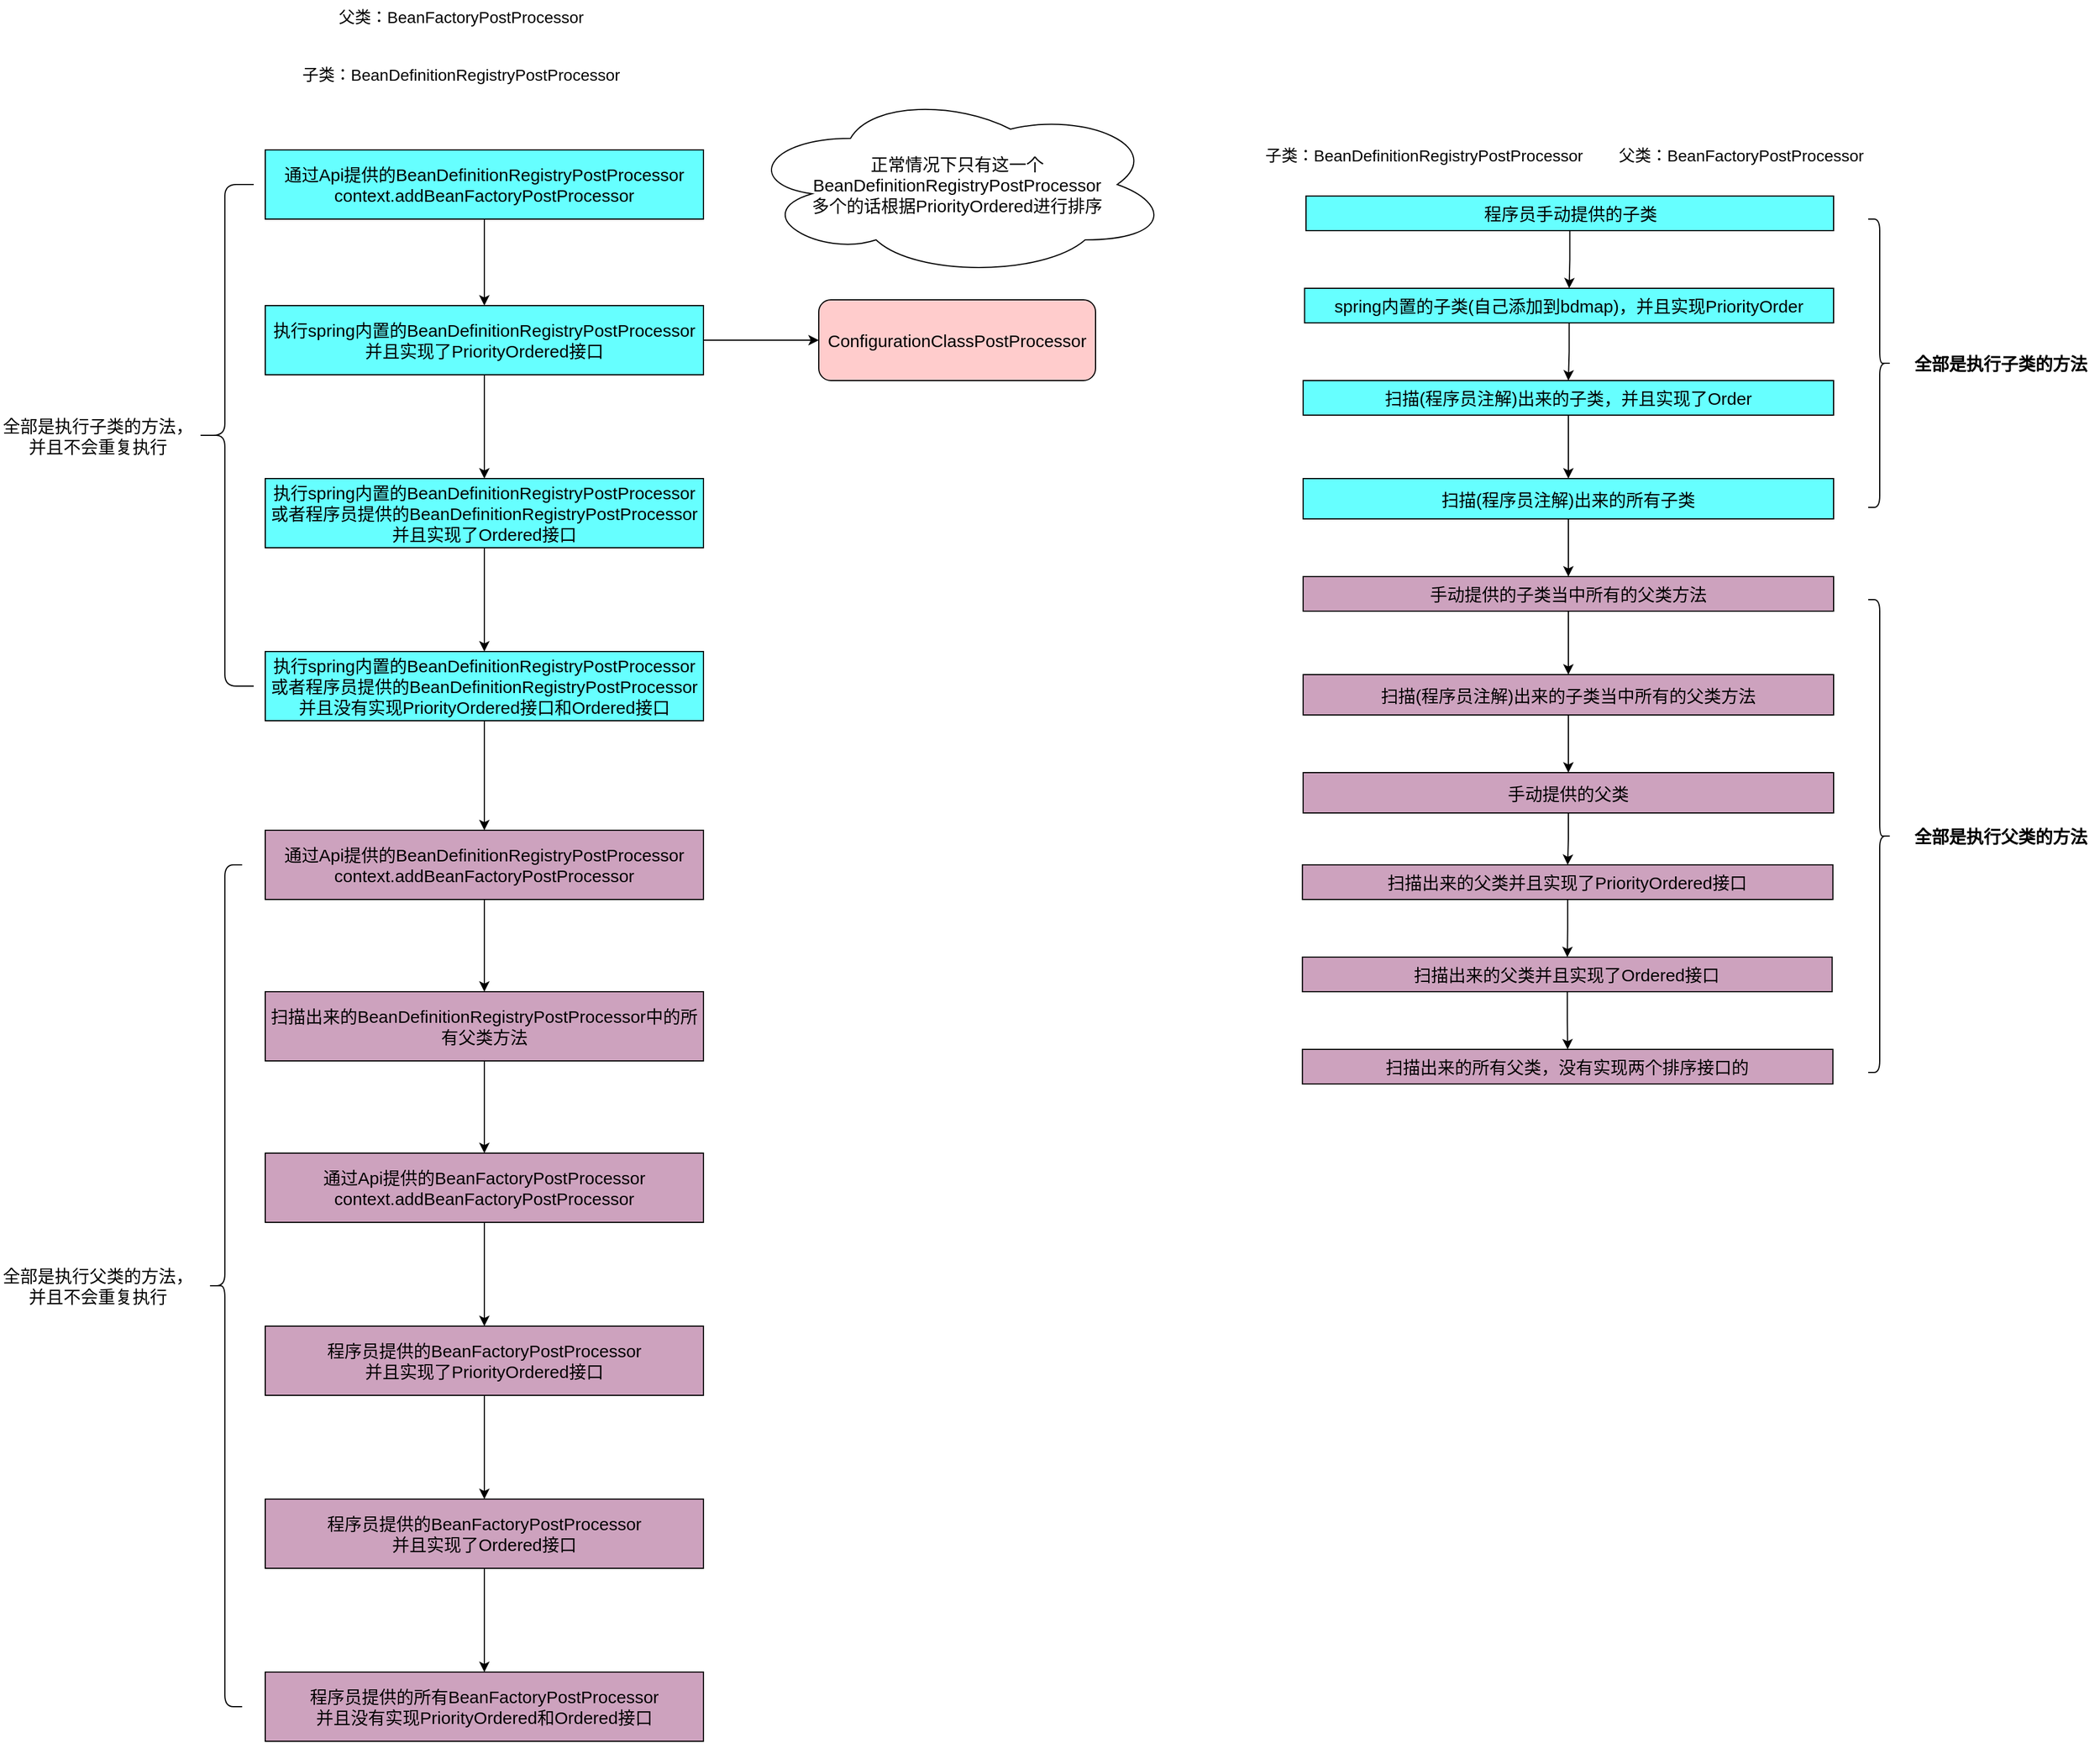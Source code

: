<mxfile version="14.1.8" type="device"><diagram id="CcYXizfOhzij6quYnytF" name="第 1 页"><mxGraphModel dx="2153" dy="1201" grid="1" gridSize="10" guides="1" tooltips="1" connect="1" arrows="1" fold="1" page="0" pageScale="1" pageWidth="827" pageHeight="1169" math="0" shadow="0"><root><mxCell id="0"/><mxCell id="1" parent="0"/><mxCell id="YpCa0uzm3ipZkmeiiKeg-3" value="" style="edgeStyle=orthogonalEdgeStyle;rounded=0;orthogonalLoop=1;jettySize=auto;html=1;" edge="1" parent="1" source="YpCa0uzm3ipZkmeiiKeg-1" target="YpCa0uzm3ipZkmeiiKeg-2"><mxGeometry relative="1" as="geometry"/></mxCell><mxCell id="YpCa0uzm3ipZkmeiiKeg-14" value="" style="edgeStyle=orthogonalEdgeStyle;rounded=0;orthogonalLoop=1;jettySize=auto;html=1;" edge="1" parent="1" source="YpCa0uzm3ipZkmeiiKeg-1" target="YpCa0uzm3ipZkmeiiKeg-6"><mxGeometry relative="1" as="geometry"/></mxCell><mxCell id="YpCa0uzm3ipZkmeiiKeg-1" value="&lt;font style=&quot;font-size: 15px&quot;&gt;执行spring内置的BeanDefinitionRegistryPostProcessor&lt;br&gt;并且实现了PriorityOrdered接口&lt;/font&gt;" style="rounded=0;whiteSpace=wrap;html=1;fillColor=#66FFFF;" vertex="1" parent="1"><mxGeometry x="80" y="205" width="380" height="60" as="geometry"/></mxCell><mxCell id="YpCa0uzm3ipZkmeiiKeg-2" value="&lt;font style=&quot;font-size: 15px&quot;&gt;ConfigurationClassPostProcessor&lt;/font&gt;" style="rounded=1;whiteSpace=wrap;html=1;fillColor=#FFCCCC;" vertex="1" parent="1"><mxGeometry x="560" y="200" width="240" height="70" as="geometry"/></mxCell><mxCell id="YpCa0uzm3ipZkmeiiKeg-9" value="" style="edgeStyle=orthogonalEdgeStyle;rounded=0;orthogonalLoop=1;jettySize=auto;html=1;" edge="1" parent="1" source="YpCa0uzm3ipZkmeiiKeg-6" target="YpCa0uzm3ipZkmeiiKeg-8"><mxGeometry relative="1" as="geometry"/></mxCell><mxCell id="YpCa0uzm3ipZkmeiiKeg-6" value="&lt;font style=&quot;font-size: 15px&quot;&gt;执行spring内置的BeanDefinitionRegistryPostProcessor&lt;br&gt;或者程序员提供的BeanDefinitionRegistryPostProcessor并且实现了Ordered接口&lt;/font&gt;" style="rounded=0;whiteSpace=wrap;html=1;fillColor=#66FFFF;" vertex="1" parent="1"><mxGeometry x="80" y="355" width="380" height="60" as="geometry"/></mxCell><mxCell id="YpCa0uzm3ipZkmeiiKeg-21" value="" style="edgeStyle=orthogonalEdgeStyle;rounded=0;orthogonalLoop=1;jettySize=auto;html=1;" edge="1" parent="1" source="YpCa0uzm3ipZkmeiiKeg-8" target="YpCa0uzm3ipZkmeiiKeg-18"><mxGeometry relative="1" as="geometry"/></mxCell><mxCell id="YpCa0uzm3ipZkmeiiKeg-8" value="&lt;font style=&quot;font-size: 15px&quot;&gt;执行spring内置的BeanDefinitionRegistryPostProcessor&lt;br&gt;或者程序员提供的BeanDefinitionRegistryPostProcessor并且没有实现PriorityOrdered接口和Ordered接口&lt;/font&gt;" style="rounded=0;whiteSpace=wrap;html=1;fillColor=#66FFFF;" vertex="1" parent="1"><mxGeometry x="80" y="505" width="380" height="60" as="geometry"/></mxCell><mxCell id="YpCa0uzm3ipZkmeiiKeg-10" value="" style="shape=curlyBracket;whiteSpace=wrap;html=1;rounded=1;fillColor=#FFCCCC;size=0.5;" vertex="1" parent="1"><mxGeometry x="20" y="100" width="50" height="435" as="geometry"/></mxCell><mxCell id="YpCa0uzm3ipZkmeiiKeg-11" value="&lt;font style=&quot;font-size: 15px&quot;&gt;全部是执行子类的方法，并且不会重复执行&lt;/font&gt;" style="text;html=1;strokeColor=none;fillColor=none;align=center;verticalAlign=middle;whiteSpace=wrap;rounded=0;" vertex="1" parent="1"><mxGeometry x="-150" y="297.5" width="170" height="40" as="geometry"/></mxCell><mxCell id="YpCa0uzm3ipZkmeiiKeg-12" value="&lt;font style=&quot;font-size: 14px&quot;&gt;子类：BeanDefinitionRegistryPostProcessor&lt;/font&gt;" style="text;html=1;strokeColor=none;fillColor=none;align=center;verticalAlign=middle;whiteSpace=wrap;rounded=0;" vertex="1" parent="1"><mxGeometry x="100" y="-10" width="300" height="30" as="geometry"/></mxCell><mxCell id="YpCa0uzm3ipZkmeiiKeg-13" value="&lt;font style=&quot;font-size: 14px&quot;&gt;父类：BeanFactoryPostProcessor&lt;/font&gt;" style="text;html=1;strokeColor=none;fillColor=none;align=center;verticalAlign=middle;whiteSpace=wrap;rounded=0;" vertex="1" parent="1"><mxGeometry x="100" y="-60" width="300" height="30" as="geometry"/></mxCell><mxCell id="YpCa0uzm3ipZkmeiiKeg-16" value="" style="edgeStyle=orthogonalEdgeStyle;rounded=0;orthogonalLoop=1;jettySize=auto;html=1;" edge="1" parent="1" source="YpCa0uzm3ipZkmeiiKeg-15" target="YpCa0uzm3ipZkmeiiKeg-1"><mxGeometry relative="1" as="geometry"/></mxCell><mxCell id="YpCa0uzm3ipZkmeiiKeg-15" value="&lt;span style=&quot;font-size: 15px&quot;&gt;通过Api提供的BeanDefinitionRegistryPostProcessor&lt;br&gt;context.addBeanFactoryPostProcessor&lt;br&gt;&lt;/span&gt;" style="rounded=0;whiteSpace=wrap;html=1;fillColor=#66FFFF;" vertex="1" parent="1"><mxGeometry x="80" y="70" width="380" height="60" as="geometry"/></mxCell><mxCell id="YpCa0uzm3ipZkmeiiKeg-17" value="&lt;font style=&quot;font-size: 15px&quot;&gt;正常情况下只有这一个&lt;/font&gt;&lt;span style=&quot;font-size: 15px&quot;&gt;BeanDefinitionRegistryPostProcessor&lt;br&gt;多个的话根据PriorityOrdered进行排序&lt;br&gt;&lt;/span&gt;" style="ellipse;shape=cloud;whiteSpace=wrap;html=1;fillColor=#FFFFFF;" vertex="1" parent="1"><mxGeometry x="495" y="20" width="370" height="160" as="geometry"/></mxCell><mxCell id="YpCa0uzm3ipZkmeiiKeg-30" value="" style="edgeStyle=orthogonalEdgeStyle;rounded=0;orthogonalLoop=1;jettySize=auto;html=1;" edge="1" parent="1" source="YpCa0uzm3ipZkmeiiKeg-18" target="YpCa0uzm3ipZkmeiiKeg-29"><mxGeometry relative="1" as="geometry"/></mxCell><mxCell id="YpCa0uzm3ipZkmeiiKeg-18" value="&lt;span style=&quot;font-size: 15px&quot;&gt;通过Api提供的BeanDefinitionRegistryPostProcessor&lt;/span&gt;&lt;br style=&quot;font-size: 15px&quot;&gt;&lt;span style=&quot;font-size: 15px&quot;&gt;context.addBeanFactoryPostProcessor&lt;/span&gt;" style="rounded=0;whiteSpace=wrap;html=1;fillColor=#CDA2BE;" vertex="1" parent="1"><mxGeometry x="80" y="660" width="380" height="60" as="geometry"/></mxCell><mxCell id="YpCa0uzm3ipZkmeiiKeg-23" value="" style="edgeStyle=orthogonalEdgeStyle;rounded=0;orthogonalLoop=1;jettySize=auto;html=1;" edge="1" parent="1" source="YpCa0uzm3ipZkmeiiKeg-19" target="YpCa0uzm3ipZkmeiiKeg-22"><mxGeometry relative="1" as="geometry"/></mxCell><mxCell id="YpCa0uzm3ipZkmeiiKeg-19" value="&lt;span style=&quot;font-size: 15px&quot;&gt;通过Api提供的BeanFactoryPostProcessor&lt;/span&gt;&lt;br style=&quot;font-size: 15px&quot;&gt;&lt;span style=&quot;font-size: 15px&quot;&gt;context.addBeanFactoryPostProcessor&lt;/span&gt;" style="rounded=0;whiteSpace=wrap;html=1;fillColor=#CDA2BE;" vertex="1" parent="1"><mxGeometry x="80" y="940" width="380" height="60" as="geometry"/></mxCell><mxCell id="YpCa0uzm3ipZkmeiiKeg-25" value="" style="edgeStyle=orthogonalEdgeStyle;rounded=0;orthogonalLoop=1;jettySize=auto;html=1;" edge="1" parent="1" source="YpCa0uzm3ipZkmeiiKeg-22" target="YpCa0uzm3ipZkmeiiKeg-24"><mxGeometry relative="1" as="geometry"/></mxCell><mxCell id="YpCa0uzm3ipZkmeiiKeg-22" value="&lt;span style=&quot;font-size: 15px&quot;&gt;程序员提供的BeanFactoryPostProcessor&lt;/span&gt;&lt;br style=&quot;font-size: 15px&quot;&gt;&lt;span style=&quot;font-size: 15px&quot;&gt;并且实现了PriorityOrdered接口&lt;/span&gt;" style="rounded=0;whiteSpace=wrap;html=1;fillColor=#CDA2BE;" vertex="1" parent="1"><mxGeometry x="80" y="1090" width="380" height="60" as="geometry"/></mxCell><mxCell id="YpCa0uzm3ipZkmeiiKeg-27" value="" style="edgeStyle=orthogonalEdgeStyle;rounded=0;orthogonalLoop=1;jettySize=auto;html=1;" edge="1" parent="1" source="YpCa0uzm3ipZkmeiiKeg-24" target="YpCa0uzm3ipZkmeiiKeg-26"><mxGeometry relative="1" as="geometry"/></mxCell><mxCell id="YpCa0uzm3ipZkmeiiKeg-24" value="&lt;span style=&quot;font-size: 15px&quot;&gt;程序员提供的BeanFactoryPostProcessor&lt;/span&gt;&lt;br style=&quot;font-size: 15px&quot;&gt;&lt;span style=&quot;font-size: 15px&quot;&gt;并且实现了Ordered接口&lt;/span&gt;" style="rounded=0;whiteSpace=wrap;html=1;fillColor=#CDA2BE;" vertex="1" parent="1"><mxGeometry x="80" y="1240" width="380" height="60" as="geometry"/></mxCell><mxCell id="YpCa0uzm3ipZkmeiiKeg-26" value="&lt;span style=&quot;font-size: 15px&quot;&gt;程序员提供的所有BeanFactoryPostProcessor&lt;/span&gt;&lt;br style=&quot;font-size: 15px&quot;&gt;&lt;span style=&quot;font-size: 15px&quot;&gt;并且没有实现PriorityOrdered和Ordered接口&lt;/span&gt;" style="rounded=0;whiteSpace=wrap;html=1;fillColor=#CDA2BE;" vertex="1" parent="1"><mxGeometry x="80" y="1390" width="380" height="60" as="geometry"/></mxCell><mxCell id="YpCa0uzm3ipZkmeiiKeg-28" value="" style="shape=curlyBracket;whiteSpace=wrap;html=1;rounded=1;fillColor=#CDA2BE;" vertex="1" parent="1"><mxGeometry x="30" y="690" width="30" height="730" as="geometry"/></mxCell><mxCell id="YpCa0uzm3ipZkmeiiKeg-31" value="" style="edgeStyle=orthogonalEdgeStyle;rounded=0;orthogonalLoop=1;jettySize=auto;html=1;" edge="1" parent="1" source="YpCa0uzm3ipZkmeiiKeg-29" target="YpCa0uzm3ipZkmeiiKeg-19"><mxGeometry relative="1" as="geometry"/></mxCell><mxCell id="YpCa0uzm3ipZkmeiiKeg-29" value="&lt;span style=&quot;font-size: 15px&quot;&gt;扫描出来的&lt;/span&gt;&lt;span style=&quot;font-size: 15px&quot;&gt;BeanDefinitionRegistryPostProcessor中的所有父类方法&lt;/span&gt;&lt;span style=&quot;font-size: 15px&quot;&gt;&lt;br&gt;&lt;/span&gt;" style="rounded=0;whiteSpace=wrap;html=1;fillColor=#CDA2BE;" vertex="1" parent="1"><mxGeometry x="80" y="800" width="380" height="60" as="geometry"/></mxCell><mxCell id="YpCa0uzm3ipZkmeiiKeg-32" value="&lt;font style=&quot;font-size: 15px&quot;&gt;全部是执行父类的方法，并且不会重复执行&lt;/font&gt;" style="text;html=1;strokeColor=none;fillColor=none;align=center;verticalAlign=middle;whiteSpace=wrap;rounded=0;" vertex="1" parent="1"><mxGeometry x="-150" y="1035" width="170" height="40" as="geometry"/></mxCell><mxCell id="YpCa0uzm3ipZkmeiiKeg-40" value="&lt;font style=&quot;font-size: 14px&quot;&gt;子类：BeanDefinitionRegistryPostProcessor&lt;/font&gt;" style="text;html=1;strokeColor=none;fillColor=none;align=center;verticalAlign=middle;whiteSpace=wrap;rounded=0;" vertex="1" parent="1"><mxGeometry x="940" y="60" width="290" height="30" as="geometry"/></mxCell><mxCell id="YpCa0uzm3ipZkmeiiKeg-41" value="&lt;font style=&quot;font-size: 14px&quot;&gt;父类：BeanFactoryPostProcessor&lt;/font&gt;" style="text;html=1;strokeColor=none;fillColor=none;align=center;verticalAlign=middle;whiteSpace=wrap;rounded=0;" vertex="1" parent="1"><mxGeometry x="1240" y="60" width="240" height="30" as="geometry"/></mxCell><mxCell id="YpCa0uzm3ipZkmeiiKeg-58" value="" style="edgeStyle=orthogonalEdgeStyle;rounded=0;orthogonalLoop=1;jettySize=auto;html=1;" edge="1" parent="1" source="YpCa0uzm3ipZkmeiiKeg-43" target="YpCa0uzm3ipZkmeiiKeg-56"><mxGeometry relative="1" as="geometry"/></mxCell><mxCell id="YpCa0uzm3ipZkmeiiKeg-43" value="&lt;span style=&quot;font-size: 15px&quot;&gt;程序员手动提供的子类&lt;br&gt;&lt;/span&gt;" style="rounded=0;whiteSpace=wrap;html=1;fillColor=#66FFFF;" vertex="1" parent="1"><mxGeometry x="982.5" y="110" width="457.5" height="30" as="geometry"/></mxCell><mxCell id="YpCa0uzm3ipZkmeiiKeg-59" value="" style="edgeStyle=orthogonalEdgeStyle;rounded=0;orthogonalLoop=1;jettySize=auto;html=1;" edge="1" parent="1" source="YpCa0uzm3ipZkmeiiKeg-56" target="YpCa0uzm3ipZkmeiiKeg-57"><mxGeometry relative="1" as="geometry"/></mxCell><mxCell id="YpCa0uzm3ipZkmeiiKeg-56" value="&lt;span style=&quot;font-size: 15px&quot;&gt;spring内置的子类(自己添加到bdmap)，并且实现PriorityOrder&lt;/span&gt;&lt;span style=&quot;font-size: 15px&quot;&gt;&lt;br&gt;&lt;/span&gt;" style="rounded=0;whiteSpace=wrap;html=1;fillColor=#66FFFF;" vertex="1" parent="1"><mxGeometry x="981.25" y="190" width="458.75" height="30" as="geometry"/></mxCell><mxCell id="YpCa0uzm3ipZkmeiiKeg-61" value="" style="edgeStyle=orthogonalEdgeStyle;rounded=0;orthogonalLoop=1;jettySize=auto;html=1;" edge="1" parent="1" source="YpCa0uzm3ipZkmeiiKeg-57" target="YpCa0uzm3ipZkmeiiKeg-60"><mxGeometry relative="1" as="geometry"/></mxCell><mxCell id="YpCa0uzm3ipZkmeiiKeg-57" value="&lt;span style=&quot;font-size: 15px&quot;&gt;扫描(程序员注解)出来的子类，并且实现了Order&lt;/span&gt;&lt;span style=&quot;font-size: 15px&quot;&gt;&lt;br&gt;&lt;/span&gt;" style="rounded=0;whiteSpace=wrap;html=1;fillColor=#66FFFF;" vertex="1" parent="1"><mxGeometry x="980" y="270" width="460" height="30" as="geometry"/></mxCell><mxCell id="YpCa0uzm3ipZkmeiiKeg-65" value="" style="edgeStyle=orthogonalEdgeStyle;rounded=0;orthogonalLoop=1;jettySize=auto;html=1;" edge="1" parent="1" source="YpCa0uzm3ipZkmeiiKeg-60" target="YpCa0uzm3ipZkmeiiKeg-62"><mxGeometry relative="1" as="geometry"/></mxCell><mxCell id="YpCa0uzm3ipZkmeiiKeg-60" value="&lt;span style=&quot;font-size: 15px&quot;&gt;扫描(程序员注解)出来的所有子类&lt;/span&gt;&lt;span style=&quot;font-size: 15px&quot;&gt;&lt;br&gt;&lt;/span&gt;" style="rounded=0;whiteSpace=wrap;html=1;fillColor=#66FFFF;" vertex="1" parent="1"><mxGeometry x="980" y="355" width="460" height="35" as="geometry"/></mxCell><mxCell id="YpCa0uzm3ipZkmeiiKeg-64" value="" style="edgeStyle=orthogonalEdgeStyle;rounded=0;orthogonalLoop=1;jettySize=auto;html=1;" edge="1" parent="1" source="YpCa0uzm3ipZkmeiiKeg-62" target="YpCa0uzm3ipZkmeiiKeg-63"><mxGeometry relative="1" as="geometry"/></mxCell><mxCell id="YpCa0uzm3ipZkmeiiKeg-62" value="&lt;span style=&quot;font-size: 15px&quot;&gt;手动提供的子类当中所有的父类方法&lt;/span&gt;&lt;span style=&quot;font-size: 15px&quot;&gt;&lt;br&gt;&lt;/span&gt;" style="rounded=0;whiteSpace=wrap;html=1;fillColor=#CDA2BE;" vertex="1" parent="1"><mxGeometry x="980" y="440" width="460" height="30" as="geometry"/></mxCell><mxCell id="YpCa0uzm3ipZkmeiiKeg-74" value="" style="edgeStyle=orthogonalEdgeStyle;rounded=0;orthogonalLoop=1;jettySize=auto;html=1;" edge="1" parent="1" source="YpCa0uzm3ipZkmeiiKeg-63" target="YpCa0uzm3ipZkmeiiKeg-73"><mxGeometry relative="1" as="geometry"/></mxCell><mxCell id="YpCa0uzm3ipZkmeiiKeg-63" value="&lt;span style=&quot;font-size: 15px&quot;&gt;扫描(程序员注解)出来的子类当中所有的父类方法&lt;/span&gt;&lt;span style=&quot;font-size: 15px&quot;&gt;&lt;br&gt;&lt;/span&gt;" style="rounded=0;whiteSpace=wrap;html=1;fillColor=#CDA2BE;" vertex="1" parent="1"><mxGeometry x="980" y="525" width="460" height="35" as="geometry"/></mxCell><mxCell id="YpCa0uzm3ipZkmeiiKeg-70" value="" style="edgeStyle=orthogonalEdgeStyle;rounded=0;orthogonalLoop=1;jettySize=auto;html=1;" edge="1" parent="1" source="YpCa0uzm3ipZkmeiiKeg-66" target="YpCa0uzm3ipZkmeiiKeg-67"><mxGeometry relative="1" as="geometry"/></mxCell><mxCell id="YpCa0uzm3ipZkmeiiKeg-66" value="&lt;span style=&quot;font-size: 15px&quot;&gt;扫描出来的父类并且实现了PriorityOrdered接口&lt;/span&gt;&lt;span style=&quot;font-size: 15px&quot;&gt;&lt;br&gt;&lt;/span&gt;" style="rounded=0;whiteSpace=wrap;html=1;fillColor=#CDA2BE;" vertex="1" parent="1"><mxGeometry x="979.37" y="690" width="460" height="30" as="geometry"/></mxCell><mxCell id="YpCa0uzm3ipZkmeiiKeg-71" value="" style="edgeStyle=orthogonalEdgeStyle;rounded=0;orthogonalLoop=1;jettySize=auto;html=1;" edge="1" parent="1" source="YpCa0uzm3ipZkmeiiKeg-67" target="YpCa0uzm3ipZkmeiiKeg-68"><mxGeometry relative="1" as="geometry"/></mxCell><mxCell id="YpCa0uzm3ipZkmeiiKeg-67" value="&lt;span style=&quot;font-size: 15px&quot;&gt;扫描出来的父类并且实现了Ordered接口&lt;/span&gt;&lt;span style=&quot;font-size: 15px&quot;&gt;&lt;br&gt;&lt;/span&gt;" style="rounded=0;whiteSpace=wrap;html=1;fillColor=#CDA2BE;" vertex="1" parent="1"><mxGeometry x="979.37" y="770" width="459.37" height="30" as="geometry"/></mxCell><mxCell id="YpCa0uzm3ipZkmeiiKeg-68" value="&lt;span style=&quot;font-size: 15px&quot;&gt;扫描出来的所有父类，没有实现两个排序接口的&lt;/span&gt;&lt;span style=&quot;font-size: 15px&quot;&gt;&lt;br&gt;&lt;/span&gt;" style="rounded=0;whiteSpace=wrap;html=1;fillColor=#CDA2BE;" vertex="1" parent="1"><mxGeometry x="979.37" y="850" width="460" height="30" as="geometry"/></mxCell><mxCell id="YpCa0uzm3ipZkmeiiKeg-72" value="" style="shape=curlyBracket;whiteSpace=wrap;html=1;rounded=1;fillColor=#CDA2BE;direction=west;" vertex="1" parent="1"><mxGeometry x="1470" y="130" width="20" height="250" as="geometry"/></mxCell><mxCell id="YpCa0uzm3ipZkmeiiKeg-75" value="" style="edgeStyle=orthogonalEdgeStyle;rounded=0;orthogonalLoop=1;jettySize=auto;html=1;" edge="1" parent="1" source="YpCa0uzm3ipZkmeiiKeg-73" target="YpCa0uzm3ipZkmeiiKeg-66"><mxGeometry relative="1" as="geometry"/></mxCell><mxCell id="YpCa0uzm3ipZkmeiiKeg-73" value="&lt;span style=&quot;font-size: 15px&quot;&gt;手动提供的父类&lt;/span&gt;&lt;span style=&quot;font-size: 15px&quot;&gt;&lt;br&gt;&lt;/span&gt;" style="rounded=0;whiteSpace=wrap;html=1;fillColor=#CDA2BE;" vertex="1" parent="1"><mxGeometry x="980" y="610" width="460" height="35" as="geometry"/></mxCell><mxCell id="YpCa0uzm3ipZkmeiiKeg-76" value="" style="shape=curlyBracket;whiteSpace=wrap;html=1;rounded=1;fillColor=#CDA2BE;direction=west;" vertex="1" parent="1"><mxGeometry x="1470" y="460" width="20" height="410" as="geometry"/></mxCell><mxCell id="YpCa0uzm3ipZkmeiiKeg-77" value="&lt;b&gt;&lt;font style=&quot;font-size: 15px&quot;&gt;全部是执行子类的方法&lt;/font&gt;&lt;/b&gt;" style="text;html=1;strokeColor=none;fillColor=none;align=center;verticalAlign=middle;whiteSpace=wrap;rounded=0;" vertex="1" parent="1"><mxGeometry x="1500" y="232.5" width="170" height="45" as="geometry"/></mxCell><mxCell id="YpCa0uzm3ipZkmeiiKeg-78" value="&lt;b&gt;&lt;font style=&quot;font-size: 15px&quot;&gt;全部是执行父类的方法&lt;/font&gt;&lt;/b&gt;" style="text;html=1;strokeColor=none;fillColor=none;align=center;verticalAlign=middle;whiteSpace=wrap;rounded=0;" vertex="1" parent="1"><mxGeometry x="1500" y="642.5" width="170" height="45" as="geometry"/></mxCell></root></mxGraphModel></diagram></mxfile>